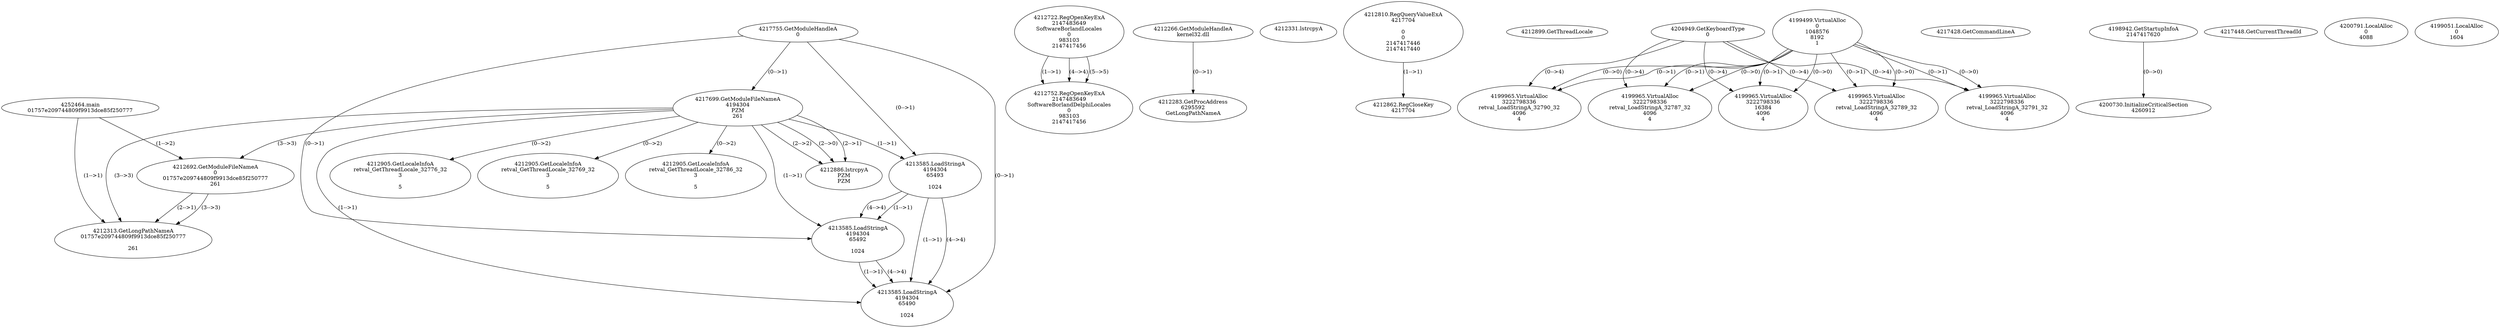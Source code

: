 // Global SCDG with merge call
digraph {
	0 [label="4252464.main
01757e209744809f9913dce85f250777"]
	1 [label="4217755.GetModuleHandleA
0"]
	2 [label="4217699.GetModuleFileNameA
4194304
PZM
261"]
	1 -> 2 [label="(0-->1)"]
	3 [label="4212692.GetModuleFileNameA
0
01757e209744809f9913dce85f250777
261"]
	0 -> 3 [label="(1-->2)"]
	2 -> 3 [label="(3-->3)"]
	4 [label="4212722.RegOpenKeyExA
2147483649
Software\Borland\Locales
0
983103
2147417456"]
	5 [label="4212266.GetModuleHandleA
kernel32.dll"]
	6 [label="4212283.GetProcAddress
6295592
GetLongPathNameA"]
	5 -> 6 [label="(0-->1)"]
	7 [label="4212313.GetLongPathNameA
01757e209744809f9913dce85f250777

261"]
	0 -> 7 [label="(1-->1)"]
	3 -> 7 [label="(2-->1)"]
	2 -> 7 [label="(3-->3)"]
	3 -> 7 [label="(3-->3)"]
	8 [label="4212331.lstrcpyA

"]
	9 [label="4212810.RegQueryValueExA
4217704

0
0
2147417446
2147417440"]
	10 [label="4212862.RegCloseKey
4217704"]
	9 -> 10 [label="(1-->1)"]
	11 [label="4212886.lstrcpyA
PZM
PZM"]
	2 -> 11 [label="(2-->1)"]
	2 -> 11 [label="(2-->2)"]
	2 -> 11 [label="(2-->0)"]
	12 [label="4212899.GetThreadLocale
"]
	13 [label="4212905.GetLocaleInfoA
retval_GetThreadLocale_32776_32
3

5"]
	2 -> 13 [label="(0-->2)"]
	14 [label="4204949.GetKeyboardType
0"]
	15 [label="4217428.GetCommandLineA
"]
	16 [label="4198942.GetStartupInfoA
2147417620"]
	17 [label="4217448.GetCurrentThreadId
"]
	18 [label="4213585.LoadStringA
4194304
65493

1024"]
	1 -> 18 [label="(0-->1)"]
	2 -> 18 [label="(1-->1)"]
	19 [label="4213585.LoadStringA
4194304
65492

1024"]
	1 -> 19 [label="(0-->1)"]
	2 -> 19 [label="(1-->1)"]
	18 -> 19 [label="(1-->1)"]
	18 -> 19 [label="(4-->4)"]
	20 [label="4200730.InitializeCriticalSection
4260912"]
	16 -> 20 [label="(0-->0)"]
	21 [label="4200791.LocalAlloc
0
4088"]
	22 [label="4199499.VirtualAlloc
0
1048576
8192
1"]
	23 [label="4199051.LocalAlloc
0
1604"]
	24 [label="4199965.VirtualAlloc
3222798336
16384
4096
4"]
	22 -> 24 [label="(0-->1)"]
	14 -> 24 [label="(0-->4)"]
	22 -> 24 [label="(0-->0)"]
	25 [label="4212752.RegOpenKeyExA
2147483649
Software\Borland\Delphi\Locales
0
983103
2147417456"]
	4 -> 25 [label="(1-->1)"]
	4 -> 25 [label="(4-->4)"]
	4 -> 25 [label="(5-->5)"]
	26 [label="4212905.GetLocaleInfoA
retval_GetThreadLocale_32769_32
3

5"]
	2 -> 26 [label="(0-->2)"]
	27 [label="4213585.LoadStringA
4194304
65490

1024"]
	1 -> 27 [label="(0-->1)"]
	2 -> 27 [label="(1-->1)"]
	18 -> 27 [label="(1-->1)"]
	19 -> 27 [label="(1-->1)"]
	18 -> 27 [label="(4-->4)"]
	19 -> 27 [label="(4-->4)"]
	28 [label="4212905.GetLocaleInfoA
retval_GetThreadLocale_32786_32
3

5"]
	2 -> 28 [label="(0-->2)"]
	29 [label="4199965.VirtualAlloc
3222798336
retval_LoadStringA_32791_32
4096
4"]
	22 -> 29 [label="(0-->1)"]
	14 -> 29 [label="(0-->4)"]
	22 -> 29 [label="(0-->0)"]
	30 [label="4199965.VirtualAlloc
3222798336
retval_LoadStringA_32789_32
4096
4"]
	22 -> 30 [label="(0-->1)"]
	14 -> 30 [label="(0-->4)"]
	22 -> 30 [label="(0-->0)"]
	31 [label="4199965.VirtualAlloc
3222798336
retval_LoadStringA_32787_32
4096
4"]
	22 -> 31 [label="(0-->1)"]
	14 -> 31 [label="(0-->4)"]
	22 -> 31 [label="(0-->0)"]
	32 [label="4199965.VirtualAlloc
3222798336
retval_LoadStringA_32790_32
4096
4"]
	22 -> 32 [label="(0-->1)"]
	14 -> 32 [label="(0-->4)"]
	22 -> 32 [label="(0-->0)"]
}
